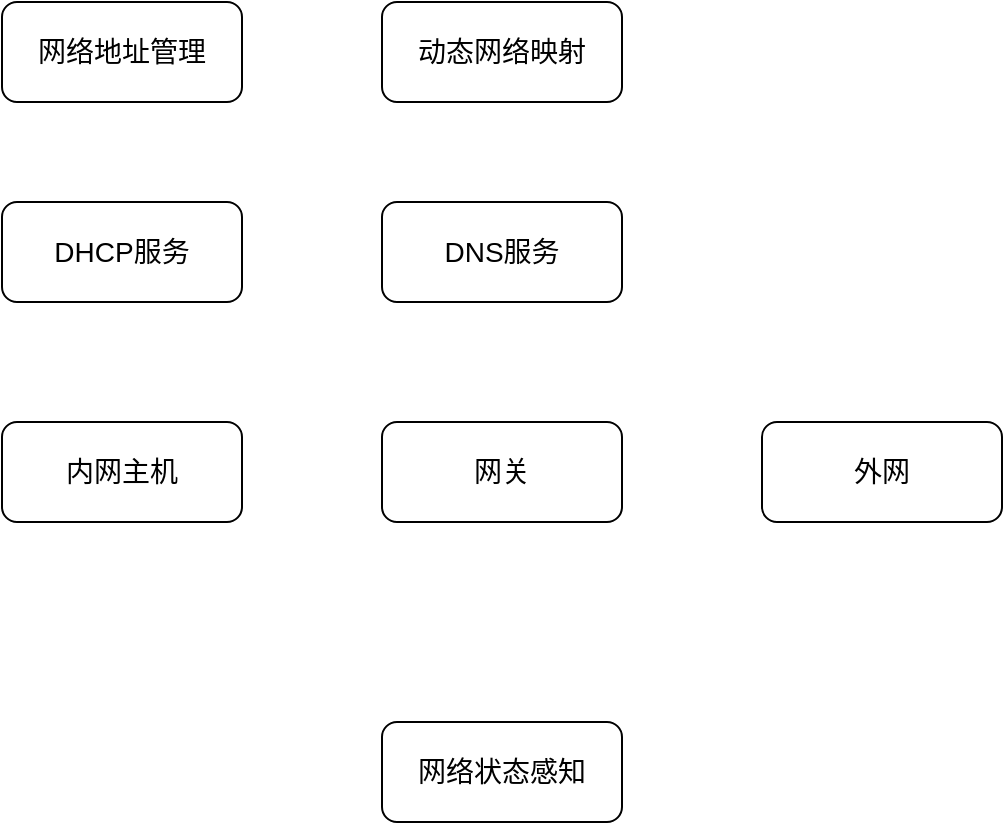 <mxfile version="20.8.23" type="github">
  <diagram name="第 1 页" id="_LA1t185rXNYXWlvwjEc">
    <mxGraphModel dx="2074" dy="1068" grid="1" gridSize="10" guides="1" tooltips="1" connect="1" arrows="1" fold="1" page="1" pageScale="1" pageWidth="827" pageHeight="1169" math="0" shadow="0">
      <root>
        <mxCell id="0" />
        <mxCell id="1" parent="0" />
        <mxCell id="sumRupZ4shdAeWaPWhcd-1" value="&lt;font style=&quot;font-size: 14px;&quot;&gt;网络地址管理&lt;/font&gt;" style="rounded=1;whiteSpace=wrap;html=1;" vertex="1" parent="1">
          <mxGeometry x="140" y="190" width="120" height="50" as="geometry" />
        </mxCell>
        <mxCell id="sumRupZ4shdAeWaPWhcd-2" value="&lt;font style=&quot;font-size: 14px;&quot;&gt;动态网络映射&lt;/font&gt;" style="rounded=1;whiteSpace=wrap;html=1;" vertex="1" parent="1">
          <mxGeometry x="330" y="190" width="120" height="50" as="geometry" />
        </mxCell>
        <mxCell id="sumRupZ4shdAeWaPWhcd-3" value="&lt;font style=&quot;font-size: 14px;&quot;&gt;DHCP服务&lt;/font&gt;" style="rounded=1;whiteSpace=wrap;html=1;" vertex="1" parent="1">
          <mxGeometry x="140" y="290" width="120" height="50" as="geometry" />
        </mxCell>
        <mxCell id="sumRupZ4shdAeWaPWhcd-4" value="&lt;font style=&quot;font-size: 14px;&quot;&gt;DNS服务&lt;/font&gt;" style="rounded=1;whiteSpace=wrap;html=1;" vertex="1" parent="1">
          <mxGeometry x="330" y="290" width="120" height="50" as="geometry" />
        </mxCell>
        <mxCell id="sumRupZ4shdAeWaPWhcd-5" value="&lt;font style=&quot;font-size: 14px;&quot;&gt;内网主机&lt;/font&gt;" style="rounded=1;whiteSpace=wrap;html=1;" vertex="1" parent="1">
          <mxGeometry x="140" y="400" width="120" height="50" as="geometry" />
        </mxCell>
        <mxCell id="sumRupZ4shdAeWaPWhcd-6" value="&lt;font style=&quot;font-size: 14px;&quot;&gt;网关&lt;/font&gt;" style="rounded=1;whiteSpace=wrap;html=1;" vertex="1" parent="1">
          <mxGeometry x="330" y="400" width="120" height="50" as="geometry" />
        </mxCell>
        <mxCell id="sumRupZ4shdAeWaPWhcd-7" value="&lt;font style=&quot;font-size: 14px;&quot;&gt;外网&lt;/font&gt;" style="rounded=1;whiteSpace=wrap;html=1;" vertex="1" parent="1">
          <mxGeometry x="520" y="400" width="120" height="50" as="geometry" />
        </mxCell>
        <mxCell id="sumRupZ4shdAeWaPWhcd-8" value="&lt;font style=&quot;font-size: 14px;&quot;&gt;网络状态感知&lt;/font&gt;" style="rounded=1;whiteSpace=wrap;html=1;" vertex="1" parent="1">
          <mxGeometry x="330" y="550" width="120" height="50" as="geometry" />
        </mxCell>
      </root>
    </mxGraphModel>
  </diagram>
</mxfile>
